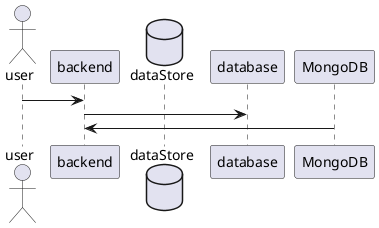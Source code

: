 @startuml
actor user
participant backend
database dataStore 
user -> backend: 
backend -> database: 
MongoDB -> backend:
@enduml